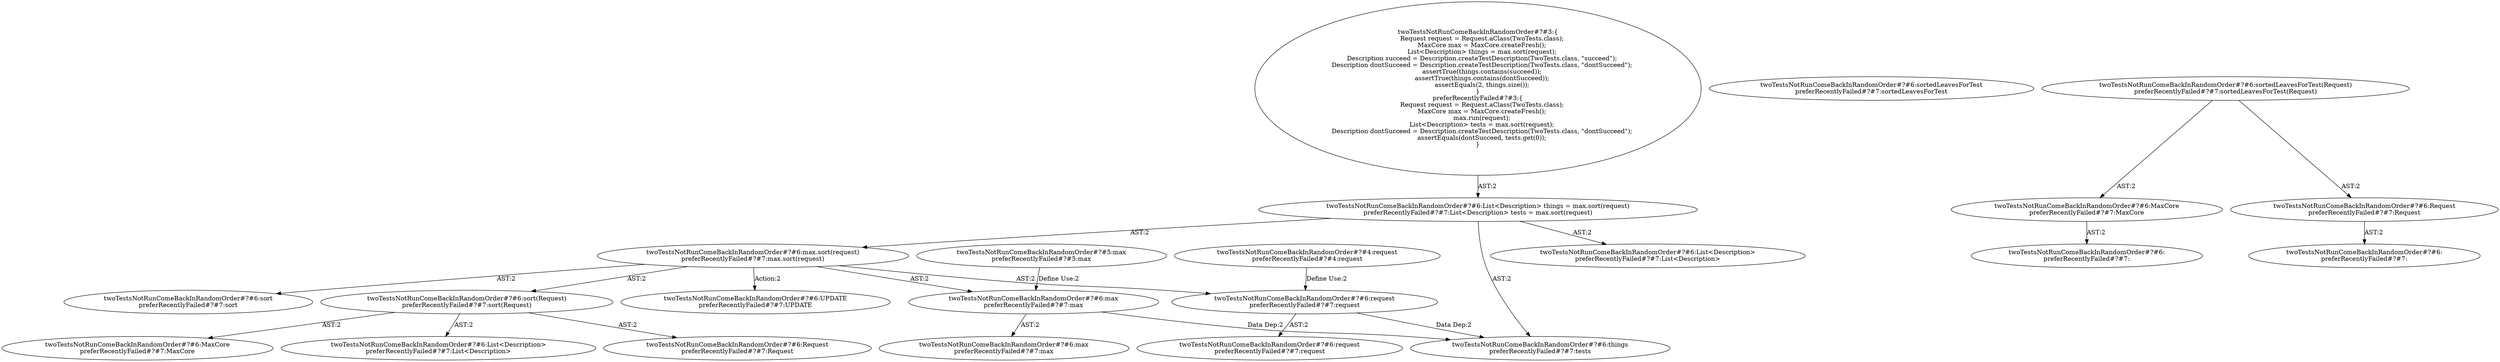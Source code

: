 digraph "Pattern" {
0 [label="twoTestsNotRunComeBackInRandomOrder#?#6:UPDATE
preferRecentlyFailed#?#7:UPDATE" shape=ellipse]
1 [label="twoTestsNotRunComeBackInRandomOrder#?#6:max.sort(request)
preferRecentlyFailed#?#7:max.sort(request)" shape=ellipse]
2 [label="twoTestsNotRunComeBackInRandomOrder#?#6:List<Description> things = max.sort(request)
preferRecentlyFailed#?#7:List<Description> tests = max.sort(request)" shape=ellipse]
3 [label="twoTestsNotRunComeBackInRandomOrder#?#3:\{
    Request request = Request.aClass(TwoTests.class);
    MaxCore max = MaxCore.createFresh();
    List<Description> things = max.sort(request);
    Description succeed = Description.createTestDescription(TwoTests.class, \"succeed\");
    Description dontSucceed = Description.createTestDescription(TwoTests.class, \"dontSucceed\");
    assertTrue(things.contains(succeed));
    assertTrue(things.contains(dontSucceed));
    assertEquals(2, things.size());
\}
preferRecentlyFailed#?#3:\{
    Request request = Request.aClass(TwoTests.class);
    MaxCore max = MaxCore.createFresh();
    max.run(request);
    List<Description> tests = max.sort(request);
    Description dontSucceed = Description.createTestDescription(TwoTests.class, \"dontSucceed\");
    assertEquals(dontSucceed, tests.get(0));
\}" shape=ellipse]
4 [label="twoTestsNotRunComeBackInRandomOrder#?#6:things
preferRecentlyFailed#?#7:tests" shape=ellipse]
5 [label="twoTestsNotRunComeBackInRandomOrder#?#6:List<Description>
preferRecentlyFailed#?#7:List<Description>" shape=ellipse]
6 [label="twoTestsNotRunComeBackInRandomOrder#?#6:sort
preferRecentlyFailed#?#7:sort" shape=ellipse]
7 [label="twoTestsNotRunComeBackInRandomOrder#?#6:max
preferRecentlyFailed#?#7:max" shape=ellipse]
8 [label="twoTestsNotRunComeBackInRandomOrder#?#5:max
preferRecentlyFailed#?#5:max" shape=ellipse]
9 [label="twoTestsNotRunComeBackInRandomOrder#?#6:max
preferRecentlyFailed#?#7:max" shape=ellipse]
10 [label="twoTestsNotRunComeBackInRandomOrder#?#6:sort(Request)
preferRecentlyFailed#?#7:sort(Request)" shape=ellipse]
11 [label="twoTestsNotRunComeBackInRandomOrder#?#6:MaxCore
preferRecentlyFailed#?#7:MaxCore" shape=ellipse]
12 [label="twoTestsNotRunComeBackInRandomOrder#?#6:List<Description>
preferRecentlyFailed#?#7:List<Description>" shape=ellipse]
13 [label="twoTestsNotRunComeBackInRandomOrder#?#6:Request
preferRecentlyFailed#?#7:Request" shape=ellipse]
14 [label="twoTestsNotRunComeBackInRandomOrder#?#6:request
preferRecentlyFailed#?#7:request" shape=ellipse]
15 [label="twoTestsNotRunComeBackInRandomOrder#?#4:request
preferRecentlyFailed#?#4:request" shape=ellipse]
16 [label="twoTestsNotRunComeBackInRandomOrder#?#6:request
preferRecentlyFailed#?#7:request" shape=ellipse]
17 [label="twoTestsNotRunComeBackInRandomOrder#?#6:sortedLeavesForTest
preferRecentlyFailed#?#7:sortedLeavesForTest" shape=ellipse]
18 [label="twoTestsNotRunComeBackInRandomOrder#?#6:sortedLeavesForTest(Request)
preferRecentlyFailed#?#7:sortedLeavesForTest(Request)" shape=ellipse]
19 [label="twoTestsNotRunComeBackInRandomOrder#?#6:MaxCore
preferRecentlyFailed#?#7:MaxCore" shape=ellipse]
20 [label="twoTestsNotRunComeBackInRandomOrder#?#6:
preferRecentlyFailed#?#7:" shape=ellipse]
21 [label="twoTestsNotRunComeBackInRandomOrder#?#6:Request
preferRecentlyFailed#?#7:Request" shape=ellipse]
22 [label="twoTestsNotRunComeBackInRandomOrder#?#6:
preferRecentlyFailed#?#7:" shape=ellipse]
1 -> 0 [label="Action:2"];
1 -> 6 [label="AST:2"];
1 -> 7 [label="AST:2"];
1 -> 10 [label="AST:2"];
1 -> 14 [label="AST:2"];
2 -> 1 [label="AST:2"];
2 -> 4 [label="AST:2"];
2 -> 5 [label="AST:2"];
3 -> 2 [label="AST:2"];
7 -> 4 [label="Data Dep:2"];
7 -> 9 [label="AST:2"];
8 -> 7 [label="Define Use:2"];
10 -> 11 [label="AST:2"];
10 -> 12 [label="AST:2"];
10 -> 13 [label="AST:2"];
14 -> 4 [label="Data Dep:2"];
14 -> 16 [label="AST:2"];
15 -> 14 [label="Define Use:2"];
18 -> 19 [label="AST:2"];
18 -> 21 [label="AST:2"];
19 -> 20 [label="AST:2"];
21 -> 22 [label="AST:2"];
}